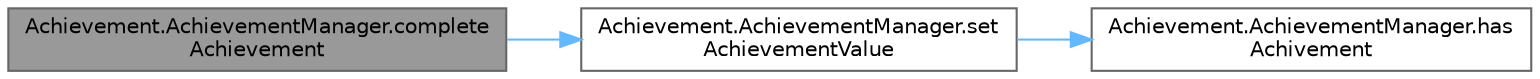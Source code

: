 digraph "Achievement.AchievementManager.completeAchievement"
{
 // LATEX_PDF_SIZE
  bgcolor="transparent";
  edge [fontname=Helvetica,fontsize=10,labelfontname=Helvetica,labelfontsize=10];
  node [fontname=Helvetica,fontsize=10,shape=box,height=0.2,width=0.4];
  rankdir="LR";
  Node1 [id="Node000001",label="Achievement.AchievementManager.complete\lAchievement",height=0.2,width=0.4,color="gray40", fillcolor="grey60", style="filled", fontcolor="black",tooltip=" "];
  Node1 -> Node2 [id="edge1_Node000001_Node000002",color="steelblue1",style="solid",tooltip=" "];
  Node2 [id="Node000002",label="Achievement.AchievementManager.set\lAchievementValue",height=0.2,width=0.4,color="grey40", fillcolor="white", style="filled",URL="$class_achievement_1_1_achievement_manager.html#a3a1308316bbe0558bf9443f9e47a097c",tooltip=" "];
  Node2 -> Node3 [id="edge2_Node000002_Node000003",color="steelblue1",style="solid",tooltip=" "];
  Node3 [id="Node000003",label="Achievement.AchievementManager.has\lAchivement",height=0.2,width=0.4,color="grey40", fillcolor="white", style="filled",URL="$class_achievement_1_1_achievement_manager.html#a7dab5e132b52d6d3af425644798f941c",tooltip=" "];
}

